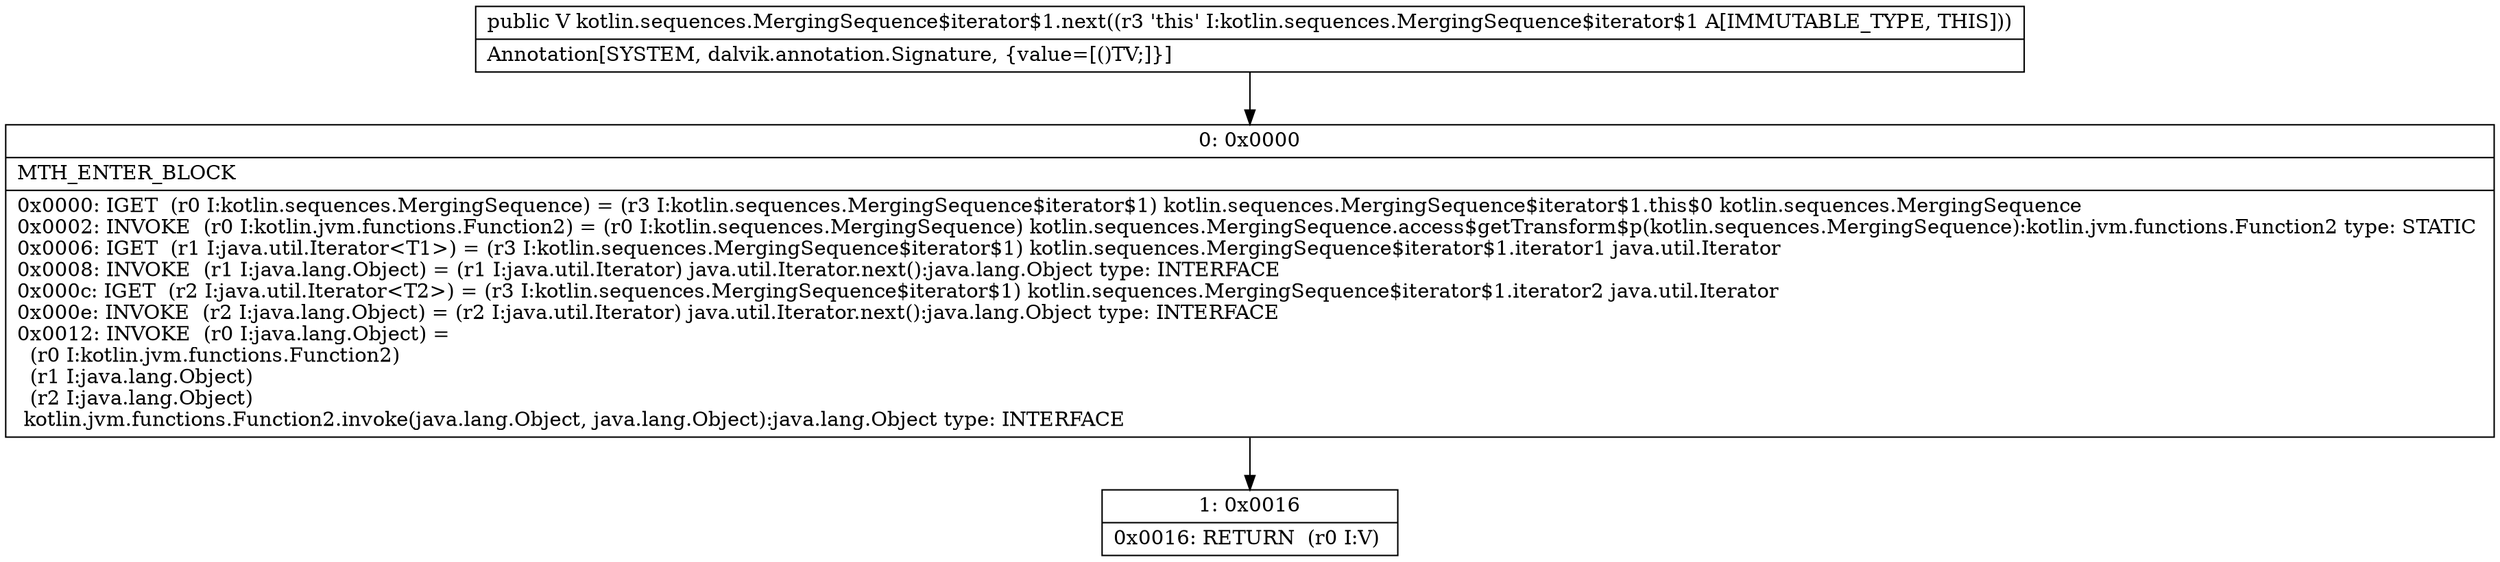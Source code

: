 digraph "CFG forkotlin.sequences.MergingSequence$iterator$1.next()Ljava\/lang\/Object;" {
Node_0 [shape=record,label="{0\:\ 0x0000|MTH_ENTER_BLOCK\l|0x0000: IGET  (r0 I:kotlin.sequences.MergingSequence) = (r3 I:kotlin.sequences.MergingSequence$iterator$1) kotlin.sequences.MergingSequence$iterator$1.this$0 kotlin.sequences.MergingSequence \l0x0002: INVOKE  (r0 I:kotlin.jvm.functions.Function2) = (r0 I:kotlin.sequences.MergingSequence) kotlin.sequences.MergingSequence.access$getTransform$p(kotlin.sequences.MergingSequence):kotlin.jvm.functions.Function2 type: STATIC \l0x0006: IGET  (r1 I:java.util.Iterator\<T1\>) = (r3 I:kotlin.sequences.MergingSequence$iterator$1) kotlin.sequences.MergingSequence$iterator$1.iterator1 java.util.Iterator \l0x0008: INVOKE  (r1 I:java.lang.Object) = (r1 I:java.util.Iterator) java.util.Iterator.next():java.lang.Object type: INTERFACE \l0x000c: IGET  (r2 I:java.util.Iterator\<T2\>) = (r3 I:kotlin.sequences.MergingSequence$iterator$1) kotlin.sequences.MergingSequence$iterator$1.iterator2 java.util.Iterator \l0x000e: INVOKE  (r2 I:java.lang.Object) = (r2 I:java.util.Iterator) java.util.Iterator.next():java.lang.Object type: INTERFACE \l0x0012: INVOKE  (r0 I:java.lang.Object) = \l  (r0 I:kotlin.jvm.functions.Function2)\l  (r1 I:java.lang.Object)\l  (r2 I:java.lang.Object)\l kotlin.jvm.functions.Function2.invoke(java.lang.Object, java.lang.Object):java.lang.Object type: INTERFACE \l}"];
Node_1 [shape=record,label="{1\:\ 0x0016|0x0016: RETURN  (r0 I:V) \l}"];
MethodNode[shape=record,label="{public V kotlin.sequences.MergingSequence$iterator$1.next((r3 'this' I:kotlin.sequences.MergingSequence$iterator$1 A[IMMUTABLE_TYPE, THIS]))  | Annotation[SYSTEM, dalvik.annotation.Signature, \{value=[()TV;]\}]\l}"];
MethodNode -> Node_0;
Node_0 -> Node_1;
}

